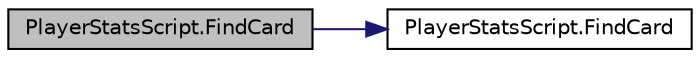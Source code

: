 digraph "PlayerStatsScript.FindCard"
{
 // LATEX_PDF_SIZE
  edge [fontname="Helvetica",fontsize="10",labelfontname="Helvetica",labelfontsize="10"];
  node [fontname="Helvetica",fontsize="10",shape=record];
  rankdir="LR";
  Node1 [label="PlayerStatsScript.FindCard",height=0.2,width=0.4,color="black", fillcolor="grey75", style="filled", fontcolor="black",tooltip="find if the player has a certain card from a passed list returns the list of cards that the player ha..."];
  Node1 -> Node2 [color="midnightblue",fontsize="10",style="solid"];
  Node2 [label="PlayerStatsScript.FindCard",height=0.2,width=0.4,color="black", fillcolor="white", style="filled",URL="$class_player_stats_script.html#a4bc4319e9c609f83c177843b6d23edf2",tooltip="find if the player has a certain card returns the card that's found"];
}
